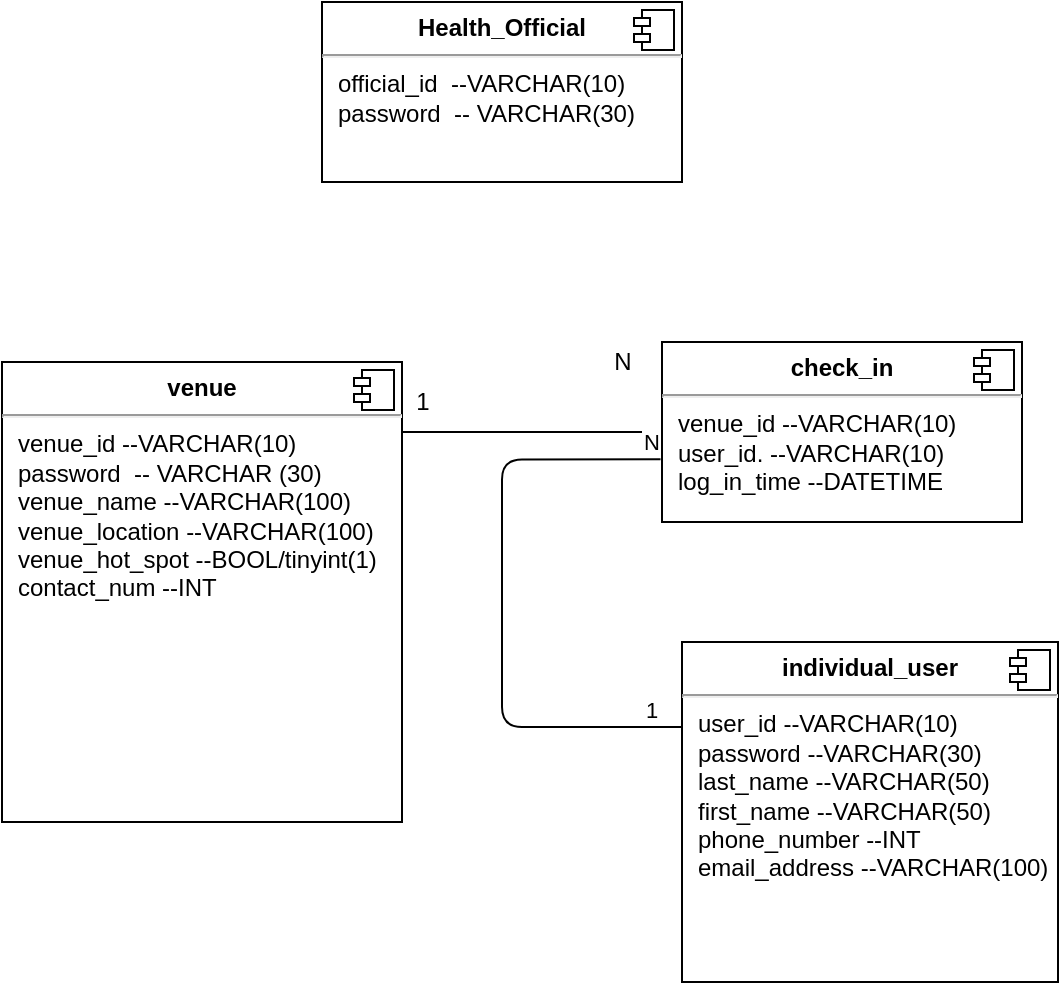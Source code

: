 <mxfile version="14.6.10" type="github">
  <diagram id="2_a_ea26M51OhHek2En6" name="Page-1">
    <mxGraphModel dx="2733" dy="1870" grid="1" gridSize="10" guides="1" tooltips="1" connect="1" arrows="1" fold="1" page="1" pageScale="1" pageWidth="827" pageHeight="1169" math="0" shadow="0">
      <root>
        <mxCell id="0" />
        <mxCell id="1" parent="0" />
        <mxCell id="g21XKVIQC7_YQNmtELZf-21" value="" style="endArrow=none;html=1;edgeStyle=orthogonalEdgeStyle;entryX=-0.004;entryY=0.652;entryDx=0;entryDy=0;entryPerimeter=0;exitX=0;exitY=0.25;exitDx=0;exitDy=0;" parent="1" edge="1">
          <mxGeometry relative="1" as="geometry">
            <mxPoint x="910" y="1222.5" as="sourcePoint" />
            <mxPoint x="899.28" y="1088.68" as="targetPoint" />
            <Array as="points">
              <mxPoint x="820" y="1223" />
              <mxPoint x="820" y="1089" />
            </Array>
          </mxGeometry>
        </mxCell>
        <mxCell id="g21XKVIQC7_YQNmtELZf-22" value="1" style="edgeLabel;resizable=0;html=1;align=left;verticalAlign=bottom;" parent="g21XKVIQC7_YQNmtELZf-21" connectable="0" vertex="1">
          <mxGeometry x="-1" relative="1" as="geometry">
            <mxPoint x="-20" as="offset" />
          </mxGeometry>
        </mxCell>
        <mxCell id="g21XKVIQC7_YQNmtELZf-23" value="N" style="edgeLabel;resizable=0;html=1;align=right;verticalAlign=bottom;" parent="g21XKVIQC7_YQNmtELZf-21" connectable="0" vertex="1">
          <mxGeometry x="1" relative="1" as="geometry" />
        </mxCell>
        <mxCell id="o3CpMbuTvQWcMwTGeqhu-4" value="&lt;p style=&quot;margin: 0px ; margin-top: 6px ; text-align: center&quot;&gt;&lt;b&gt;Health_Official&lt;/b&gt;&lt;/p&gt;&lt;hr&gt;&lt;p style=&quot;margin: 0px ; margin-left: 8px&quot;&gt;official_id&amp;nbsp; --VARCHAR(10)&lt;/p&gt;&lt;p style=&quot;margin: 0px ; margin-left: 8px&quot;&gt;password&amp;nbsp; -- VARCHAR(30)&lt;/p&gt;&lt;p style=&quot;margin: 0px ; margin-left: 8px&quot;&gt;&lt;br&gt;&lt;/p&gt;" style="align=left;overflow=fill;html=1;dropTarget=0;" parent="1" vertex="1">
          <mxGeometry x="730" y="860" width="180" height="90" as="geometry" />
        </mxCell>
        <mxCell id="o3CpMbuTvQWcMwTGeqhu-5" value="" style="shape=component;jettyWidth=8;jettyHeight=4;" parent="o3CpMbuTvQWcMwTGeqhu-4" vertex="1">
          <mxGeometry x="1" width="20" height="20" relative="1" as="geometry">
            <mxPoint x="-24" y="4" as="offset" />
          </mxGeometry>
        </mxCell>
        <mxCell id="o3CpMbuTvQWcMwTGeqhu-10" value="&lt;p style=&quot;margin: 0px ; margin-top: 6px ; text-align: center&quot;&gt;&lt;b&gt;venue&lt;/b&gt;&lt;/p&gt;&lt;hr&gt;&lt;p style=&quot;margin: 0px ; margin-left: 8px&quot;&gt;venue_id --VARCHAR(10)&lt;/p&gt;&lt;p style=&quot;margin: 0px ; margin-left: 8px&quot;&gt;password&amp;nbsp; -- VARCHAR (30)&lt;br&gt;&lt;/p&gt;&lt;p style=&quot;margin: 0px ; margin-left: 8px&quot;&gt;&lt;span&gt;venue_name --VARCHAR(100)&lt;/span&gt;&lt;/p&gt;&lt;p style=&quot;margin: 0px ; margin-left: 8px&quot;&gt;&lt;span&gt;venue_location --VARCHAR(100)&lt;/span&gt;&lt;/p&gt;&lt;p style=&quot;margin: 0px ; margin-left: 8px&quot;&gt;&lt;span&gt;venue_hot_spot --BOOL/tinyint(1)&lt;/span&gt;&lt;/p&gt;&lt;p style=&quot;margin: 0px ; margin-left: 8px&quot;&gt;contact_num --INT&amp;nbsp;&lt;/p&gt;&lt;p style=&quot;margin: 0px ; margin-left: 8px&quot;&gt;&lt;br&gt;&lt;/p&gt;&lt;p style=&quot;margin: 0px ; margin-left: 8px&quot;&gt;&lt;span&gt;&lt;br&gt;&lt;/span&gt;&lt;/p&gt;&lt;p style=&quot;margin: 0px ; margin-left: 8px&quot;&gt;&lt;span&gt;&lt;br&gt;&lt;/span&gt;&lt;/p&gt;" style="align=left;overflow=fill;html=1;dropTarget=0;" parent="1" vertex="1">
          <mxGeometry x="570" y="1040" width="200" height="230" as="geometry" />
        </mxCell>
        <mxCell id="o3CpMbuTvQWcMwTGeqhu-11" value="" style="shape=component;jettyWidth=8;jettyHeight=4;" parent="o3CpMbuTvQWcMwTGeqhu-10" vertex="1">
          <mxGeometry x="1" width="20" height="20" relative="1" as="geometry">
            <mxPoint x="-24" y="4" as="offset" />
          </mxGeometry>
        </mxCell>
        <mxCell id="o3CpMbuTvQWcMwTGeqhu-12" value="&lt;p style=&quot;margin: 0px ; margin-top: 6px ; text-align: center&quot;&gt;&lt;b&gt;check_in&lt;/b&gt;&lt;/p&gt;&lt;hr&gt;&lt;p style=&quot;margin: 0px ; margin-left: 8px&quot;&gt;venue_id --VARCHAR(10)&lt;/p&gt;&lt;p style=&quot;margin: 0px ; margin-left: 8px&quot;&gt;user_id. --VARCHAR(10)&lt;/p&gt;&lt;p style=&quot;margin: 0px ; margin-left: 8px&quot;&gt;log_in_time --DATETIME&lt;/p&gt;&lt;p style=&quot;margin: 0px ; margin-left: 8px&quot;&gt;&lt;br&gt;&lt;/p&gt;&lt;p style=&quot;margin: 0px ; margin-left: 8px&quot;&gt;&lt;br&gt;&lt;/p&gt;" style="align=left;overflow=fill;html=1;dropTarget=0;" parent="1" vertex="1">
          <mxGeometry x="900" y="1030" width="180" height="90" as="geometry" />
        </mxCell>
        <mxCell id="o3CpMbuTvQWcMwTGeqhu-13" value="" style="shape=component;jettyWidth=8;jettyHeight=4;" parent="o3CpMbuTvQWcMwTGeqhu-12" vertex="1">
          <mxGeometry x="1" width="20" height="20" relative="1" as="geometry">
            <mxPoint x="-24" y="4" as="offset" />
          </mxGeometry>
        </mxCell>
        <mxCell id="o3CpMbuTvQWcMwTGeqhu-14" value="&lt;p style=&quot;margin: 0px ; margin-top: 6px ; text-align: center&quot;&gt;&lt;b&gt;individual_user&lt;/b&gt;&lt;/p&gt;&lt;hr&gt;&lt;p style=&quot;margin: 0px ; margin-left: 8px&quot;&gt;user_id --VARCHAR(10)&lt;/p&gt;&lt;p style=&quot;margin: 0px ; margin-left: 8px&quot;&gt;password --VARCHAR(30)&lt;/p&gt;&lt;p style=&quot;margin: 0px ; margin-left: 8px&quot;&gt;last_name --VARCHAR(50)&lt;/p&gt;&lt;p style=&quot;margin: 0px ; margin-left: 8px&quot;&gt;first_name --VARCHAR(50)&lt;/p&gt;&lt;p style=&quot;margin: 0px ; margin-left: 8px&quot;&gt;phone_number --INT&lt;/p&gt;&lt;p style=&quot;margin: 0px ; margin-left: 8px&quot;&gt;email_address --VARCHAR(100)&lt;/p&gt;&lt;p style=&quot;margin: 0px ; margin-left: 8px&quot;&gt;&lt;br&gt;&lt;/p&gt;" style="align=left;overflow=fill;html=1;dropTarget=0;" parent="1" vertex="1">
          <mxGeometry x="910" y="1180" width="188" height="170" as="geometry" />
        </mxCell>
        <mxCell id="o3CpMbuTvQWcMwTGeqhu-15" value="" style="shape=component;jettyWidth=8;jettyHeight=4;" parent="o3CpMbuTvQWcMwTGeqhu-14" vertex="1">
          <mxGeometry x="1" width="20" height="20" relative="1" as="geometry">
            <mxPoint x="-24" y="4" as="offset" />
          </mxGeometry>
        </mxCell>
        <mxCell id="GbCtToOkGaOf9cbVwb1o-3" value="" style="line;strokeWidth=1;fillColor=none;align=left;verticalAlign=middle;spacingTop=-1;spacingLeft=3;spacingRight=3;rotatable=0;labelPosition=right;points=[];portConstraint=eastwest;" vertex="1" parent="1">
          <mxGeometry x="770" y="1071" width="120" height="8" as="geometry" />
        </mxCell>
        <mxCell id="GbCtToOkGaOf9cbVwb1o-4" value="1" style="text;html=1;align=center;verticalAlign=middle;resizable=0;points=[];autosize=1;strokeColor=none;" vertex="1" parent="1">
          <mxGeometry x="770" y="1050" width="20" height="20" as="geometry" />
        </mxCell>
        <mxCell id="GbCtToOkGaOf9cbVwb1o-5" value="N" style="text;html=1;align=center;verticalAlign=middle;resizable=0;points=[];autosize=1;strokeColor=none;" vertex="1" parent="1">
          <mxGeometry x="870" y="1030" width="20" height="20" as="geometry" />
        </mxCell>
      </root>
    </mxGraphModel>
  </diagram>
</mxfile>
